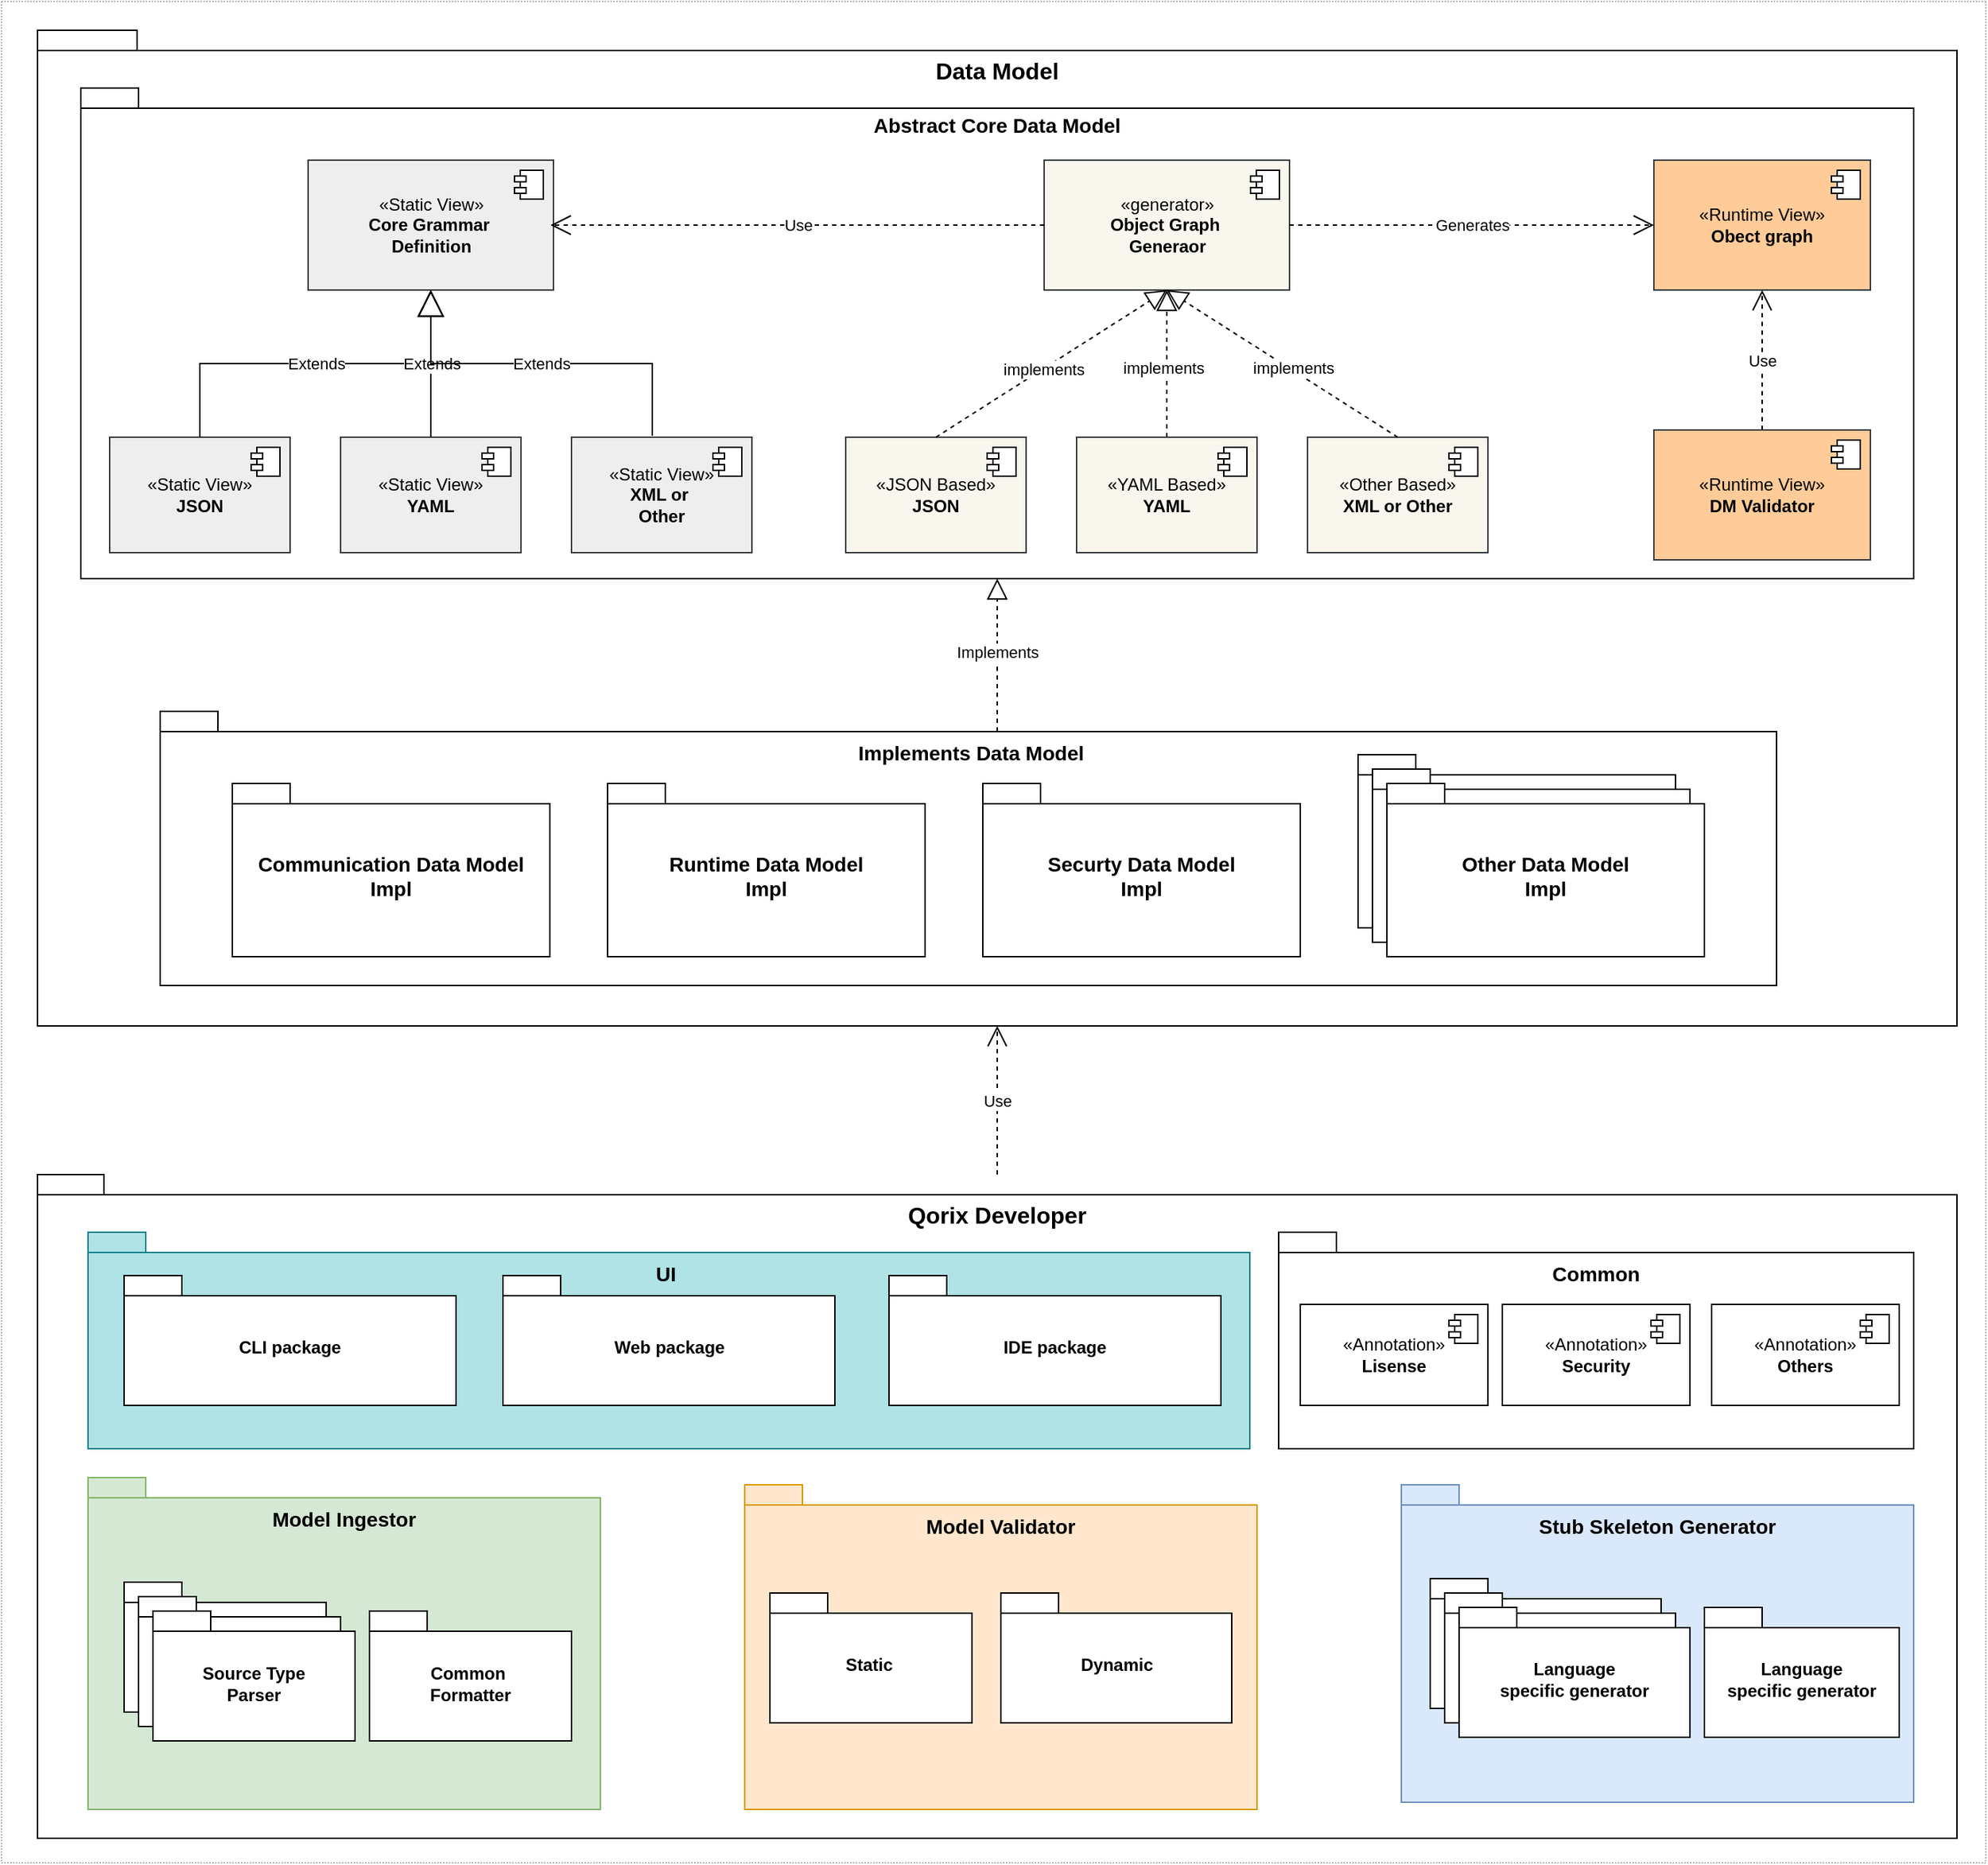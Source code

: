 <mxfile version="26.0.4" pages="3">
  <diagram id="DoH4_i3A4CgXqAQRx-tc" name="HL-Package">
    <mxGraphModel dx="2284" dy="1936" grid="1" gridSize="10" guides="1" tooltips="1" connect="1" arrows="1" fold="1" page="1" pageScale="1" pageWidth="850" pageHeight="1100" background="#ffffff" math="0" shadow="0">
      <root>
        <mxCell id="0" />
        <mxCell id="1" parent="0" />
        <mxCell id="ZowRPLpmnypHXlRYbh7q-59" value="Data Model" style="shape=folder;fontStyle=1;spacingTop=10;tabWidth=40;tabHeight=14;tabPosition=left;html=1;whiteSpace=wrap;labelPosition=center;verticalLabelPosition=top;align=center;verticalAlign=bottom;fontSize=16;spacing=-38;" parent="1" vertex="1">
          <mxGeometry x="-760" y="-1040" width="1330" height="690" as="geometry" />
        </mxCell>
        <mxCell id="ZowRPLpmnypHXlRYbh7q-60" value="&amp;nbsp;Implements Data Model" style="shape=folder;fontStyle=1;spacingTop=10;tabWidth=40;tabHeight=14;tabPosition=left;html=1;whiteSpace=wrap;labelPosition=center;verticalLabelPosition=top;align=center;verticalAlign=bottom;spacingBottom=2;spacing=-40;fontSize=14;" parent="1" vertex="1">
          <mxGeometry x="-675" y="-568" width="1120" height="190" as="geometry" />
        </mxCell>
        <mxCell id="ZowRPLpmnypHXlRYbh7q-2" value="Abstract Core Data Model" style="shape=folder;fontStyle=1;spacingTop=10;tabWidth=40;tabHeight=14;tabPosition=left;html=1;whiteSpace=wrap;labelPosition=center;verticalLabelPosition=top;align=center;verticalAlign=bottom;spacingBottom=2;spacing=-37;fontSize=14;" parent="1" vertex="1">
          <mxGeometry x="-730" y="-1000" width="1270" height="340" as="geometry" />
        </mxCell>
        <mxCell id="ZowRPLpmnypHXlRYbh7q-5" value="«Static View»&lt;br&gt;&lt;b&gt;Core Grammar&amp;nbsp;&lt;/b&gt;&lt;div&gt;&lt;b&gt;Definition&lt;/b&gt;&lt;/div&gt;" style="html=1;dropTarget=0;whiteSpace=wrap;fillColor=#eeeeee;strokeColor=#36393d;" parent="1" vertex="1">
          <mxGeometry x="-572.5" y="-950" width="170" height="90" as="geometry" />
        </mxCell>
        <mxCell id="ZowRPLpmnypHXlRYbh7q-6" value="" style="shape=module;jettyWidth=8;jettyHeight=4;" parent="ZowRPLpmnypHXlRYbh7q-5" vertex="1">
          <mxGeometry x="1" width="20" height="20" relative="1" as="geometry">
            <mxPoint x="-27" y="7" as="offset" />
          </mxGeometry>
        </mxCell>
        <mxCell id="ZowRPLpmnypHXlRYbh7q-7" value="«Runtime View»&lt;br&gt;&lt;b&gt;Obect graph&lt;/b&gt;" style="html=1;dropTarget=0;whiteSpace=wrap;fillColor=#ffcc99;strokeColor=#36393d;" parent="1" vertex="1">
          <mxGeometry x="360" y="-950" width="150" height="90" as="geometry" />
        </mxCell>
        <mxCell id="ZowRPLpmnypHXlRYbh7q-8" value="" style="shape=module;jettyWidth=8;jettyHeight=4;" parent="ZowRPLpmnypHXlRYbh7q-7" vertex="1">
          <mxGeometry x="1" width="20" height="20" relative="1" as="geometry">
            <mxPoint x="-27" y="7" as="offset" />
          </mxGeometry>
        </mxCell>
        <mxCell id="ZowRPLpmnypHXlRYbh7q-9" value="Communication Data Model&lt;div&gt;Impl&lt;/div&gt;" style="shape=folder;fontStyle=1;spacingTop=10;tabWidth=40;tabHeight=14;tabPosition=left;html=1;whiteSpace=wrap;labelPosition=center;verticalLabelPosition=middle;align=center;verticalAlign=middle;spacingBottom=2;spacing=-35;fontSize=14;" parent="1" vertex="1">
          <mxGeometry x="-625" y="-518" width="220" height="120" as="geometry" />
        </mxCell>
        <mxCell id="ZowRPLpmnypHXlRYbh7q-10" value="Runtime Data Model&lt;div&gt;Impl&lt;/div&gt;" style="shape=folder;fontStyle=1;spacingTop=10;tabWidth=40;tabHeight=14;tabPosition=left;html=1;whiteSpace=wrap;labelPosition=center;verticalLabelPosition=middle;align=center;verticalAlign=middle;spacingBottom=2;spacing=-35;fontSize=14;" parent="1" vertex="1">
          <mxGeometry x="-365" y="-518" width="220" height="120" as="geometry" />
        </mxCell>
        <mxCell id="ZowRPLpmnypHXlRYbh7q-11" value="Securty Data Model&lt;div&gt;Impl&lt;/div&gt;" style="shape=folder;fontStyle=1;spacingTop=10;tabWidth=40;tabHeight=14;tabPosition=left;html=1;whiteSpace=wrap;labelPosition=center;verticalLabelPosition=middle;align=center;verticalAlign=middle;spacingBottom=2;spacing=-35;fontSize=14;" parent="1" vertex="1">
          <mxGeometry x="-105" y="-518" width="220" height="120" as="geometry" />
        </mxCell>
        <mxCell id="ZowRPLpmnypHXlRYbh7q-12" value="Other Data Model&lt;div&gt;Impl&lt;/div&gt;" style="shape=folder;fontStyle=1;spacingTop=10;tabWidth=40;tabHeight=14;tabPosition=left;html=1;whiteSpace=wrap;labelPosition=center;verticalLabelPosition=middle;align=center;verticalAlign=middle;spacingBottom=2;spacing=0;fontSize=14;" parent="1" vertex="1">
          <mxGeometry x="155" y="-538" width="220" height="120" as="geometry" />
        </mxCell>
        <mxCell id="ZowRPLpmnypHXlRYbh7q-24" value="Other Data Model&lt;div&gt;Impl&lt;/div&gt;" style="shape=folder;fontStyle=1;spacingTop=10;tabWidth=40;tabHeight=14;tabPosition=left;html=1;whiteSpace=wrap;labelPosition=center;verticalLabelPosition=middle;align=center;verticalAlign=middle;spacingBottom=2;spacing=0;fontSize=14;" parent="1" vertex="1">
          <mxGeometry x="165" y="-528" width="220" height="120" as="geometry" />
        </mxCell>
        <mxCell id="ZowRPLpmnypHXlRYbh7q-25" value="Other Data Model&lt;div&gt;Impl&lt;/div&gt;" style="shape=folder;fontStyle=1;spacingTop=10;tabWidth=40;tabHeight=14;tabPosition=left;html=1;whiteSpace=wrap;labelPosition=center;verticalLabelPosition=middle;align=center;verticalAlign=middle;spacingBottom=2;spacing=0;fontSize=14;" parent="1" vertex="1">
          <mxGeometry x="175" y="-518" width="220" height="120" as="geometry" />
        </mxCell>
        <mxCell id="ZowRPLpmnypHXlRYbh7q-26" value="«generator»&lt;br&gt;&lt;b&gt;Object Graph&amp;nbsp;&lt;/b&gt;&lt;div&gt;&lt;b&gt;Generaor&lt;/b&gt;&lt;/div&gt;" style="html=1;dropTarget=0;whiteSpace=wrap;fillColor=#f9f7ed;strokeColor=#36393d;" parent="1" vertex="1">
          <mxGeometry x="-62.5" y="-950" width="170" height="90" as="geometry" />
        </mxCell>
        <mxCell id="ZowRPLpmnypHXlRYbh7q-27" value="" style="shape=module;jettyWidth=8;jettyHeight=4;" parent="ZowRPLpmnypHXlRYbh7q-26" vertex="1">
          <mxGeometry x="1" width="20" height="20" relative="1" as="geometry">
            <mxPoint x="-27" y="7" as="offset" />
          </mxGeometry>
        </mxCell>
        <mxCell id="ZowRPLpmnypHXlRYbh7q-29" value="Generates" style="endArrow=open;endSize=12;dashed=1;html=1;rounded=0;exitX=1;exitY=0.5;exitDx=0;exitDy=0;entryX=0;entryY=0.5;entryDx=0;entryDy=0;" parent="1" source="ZowRPLpmnypHXlRYbh7q-26" target="ZowRPLpmnypHXlRYbh7q-7" edge="1">
          <mxGeometry width="160" relative="1" as="geometry">
            <mxPoint x="220" y="-740" as="sourcePoint" />
            <mxPoint x="380" y="-740" as="targetPoint" />
          </mxGeometry>
        </mxCell>
        <mxCell id="ZowRPLpmnypHXlRYbh7q-30" value="Use" style="endArrow=open;endSize=12;dashed=1;html=1;rounded=0;entryX=0.988;entryY=0.5;entryDx=0;entryDy=0;entryPerimeter=0;exitX=0;exitY=0.5;exitDx=0;exitDy=0;" parent="1" source="ZowRPLpmnypHXlRYbh7q-26" target="ZowRPLpmnypHXlRYbh7q-5" edge="1">
          <mxGeometry width="160" relative="1" as="geometry">
            <mxPoint x="110" y="-580" as="sourcePoint" />
            <mxPoint x="270" y="-580" as="targetPoint" />
          </mxGeometry>
        </mxCell>
        <mxCell id="ZowRPLpmnypHXlRYbh7q-32" value="«Static View»&lt;br&gt;&lt;b&gt;JSON&lt;/b&gt;" style="html=1;dropTarget=0;whiteSpace=wrap;fillColor=#eeeeee;strokeColor=#36393d;" parent="1" vertex="1">
          <mxGeometry x="-710" y="-758" width="125" height="80" as="geometry" />
        </mxCell>
        <mxCell id="ZowRPLpmnypHXlRYbh7q-33" value="" style="shape=module;jettyWidth=8;jettyHeight=4;" parent="ZowRPLpmnypHXlRYbh7q-32" vertex="1">
          <mxGeometry x="1" width="20" height="20" relative="1" as="geometry">
            <mxPoint x="-27" y="7" as="offset" />
          </mxGeometry>
        </mxCell>
        <mxCell id="ZowRPLpmnypHXlRYbh7q-34" value="«Static View»&lt;br&gt;&lt;b&gt;YAML&lt;/b&gt;" style="html=1;dropTarget=0;whiteSpace=wrap;fillColor=#eeeeee;strokeColor=#36393d;" parent="1" vertex="1">
          <mxGeometry x="-550" y="-758" width="125" height="80" as="geometry" />
        </mxCell>
        <mxCell id="ZowRPLpmnypHXlRYbh7q-35" value="" style="shape=module;jettyWidth=8;jettyHeight=4;" parent="ZowRPLpmnypHXlRYbh7q-34" vertex="1">
          <mxGeometry x="1" width="20" height="20" relative="1" as="geometry">
            <mxPoint x="-27" y="7" as="offset" />
          </mxGeometry>
        </mxCell>
        <mxCell id="ZowRPLpmnypHXlRYbh7q-36" value="«Static View»&lt;br&gt;&lt;b&gt;XML or&amp;nbsp;&lt;/b&gt;&lt;div&gt;&lt;b&gt;Other&lt;/b&gt;&lt;/div&gt;" style="html=1;dropTarget=0;whiteSpace=wrap;fillColor=#eeeeee;strokeColor=#36393d;" parent="1" vertex="1">
          <mxGeometry x="-390" y="-758" width="125" height="80" as="geometry" />
        </mxCell>
        <mxCell id="ZowRPLpmnypHXlRYbh7q-37" value="" style="shape=module;jettyWidth=8;jettyHeight=4;" parent="ZowRPLpmnypHXlRYbh7q-36" vertex="1">
          <mxGeometry x="1" width="20" height="20" relative="1" as="geometry">
            <mxPoint x="-27" y="7" as="offset" />
          </mxGeometry>
        </mxCell>
        <mxCell id="ZowRPLpmnypHXlRYbh7q-38" value="Extends" style="endArrow=block;endSize=16;endFill=0;html=1;rounded=0;entryX=0.5;entryY=1;entryDx=0;entryDy=0;exitX=0.5;exitY=0;exitDx=0;exitDy=0;edgeStyle=orthogonalEdgeStyle;" parent="1" source="ZowRPLpmnypHXlRYbh7q-32" target="ZowRPLpmnypHXlRYbh7q-5" edge="1">
          <mxGeometry width="160" relative="1" as="geometry">
            <mxPoint x="-730" y="-400" as="sourcePoint" />
            <mxPoint x="-570" y="-400" as="targetPoint" />
          </mxGeometry>
        </mxCell>
        <mxCell id="ZowRPLpmnypHXlRYbh7q-39" value="Extends" style="endArrow=block;endSize=16;endFill=0;html=1;rounded=0;edgeStyle=orthogonalEdgeStyle;" parent="1" source="ZowRPLpmnypHXlRYbh7q-34" target="ZowRPLpmnypHXlRYbh7q-5" edge="1">
          <mxGeometry width="160" relative="1" as="geometry">
            <mxPoint x="-637" y="-760" as="sourcePoint" />
            <mxPoint x="-520" y="-860" as="targetPoint" />
          </mxGeometry>
        </mxCell>
        <mxCell id="ZowRPLpmnypHXlRYbh7q-40" value="Extends" style="endArrow=block;endSize=16;endFill=0;html=1;rounded=0;edgeStyle=orthogonalEdgeStyle;exitX=0.448;exitY=-0.012;exitDx=0;exitDy=0;exitPerimeter=0;entryX=0.5;entryY=1;entryDx=0;entryDy=0;" parent="1" source="ZowRPLpmnypHXlRYbh7q-36" target="ZowRPLpmnypHXlRYbh7q-5" edge="1">
          <mxGeometry width="160" relative="1" as="geometry">
            <mxPoint x="-477" y="-760" as="sourcePoint" />
            <mxPoint x="-525" y="-850" as="targetPoint" />
          </mxGeometry>
        </mxCell>
        <mxCell id="ZowRPLpmnypHXlRYbh7q-41" value="«JSON Based»&lt;br&gt;&lt;b&gt;JSON&lt;/b&gt;" style="html=1;dropTarget=0;whiteSpace=wrap;fillColor=#f9f7ed;strokeColor=#36393d;" parent="1" vertex="1">
          <mxGeometry x="-200" y="-758" width="125" height="80" as="geometry" />
        </mxCell>
        <mxCell id="ZowRPLpmnypHXlRYbh7q-42" value="" style="shape=module;jettyWidth=8;jettyHeight=4;" parent="ZowRPLpmnypHXlRYbh7q-41" vertex="1">
          <mxGeometry x="1" width="20" height="20" relative="1" as="geometry">
            <mxPoint x="-27" y="7" as="offset" />
          </mxGeometry>
        </mxCell>
        <mxCell id="ZowRPLpmnypHXlRYbh7q-43" value="«YAML Based»&lt;br&gt;&lt;b&gt;YAML&lt;/b&gt;" style="html=1;dropTarget=0;whiteSpace=wrap;fillColor=#f9f7ed;strokeColor=#36393d;" parent="1" vertex="1">
          <mxGeometry x="-40" y="-758" width="125" height="80" as="geometry" />
        </mxCell>
        <mxCell id="ZowRPLpmnypHXlRYbh7q-44" value="" style="shape=module;jettyWidth=8;jettyHeight=4;" parent="ZowRPLpmnypHXlRYbh7q-43" vertex="1">
          <mxGeometry x="1" width="20" height="20" relative="1" as="geometry">
            <mxPoint x="-27" y="7" as="offset" />
          </mxGeometry>
        </mxCell>
        <mxCell id="ZowRPLpmnypHXlRYbh7q-45" value="«Other Based»&lt;br&gt;&lt;b&gt;XML or&amp;nbsp;&lt;/b&gt;&lt;b style=&quot;background-color: transparent; color: light-dark(rgb(0, 0, 0), rgb(255, 255, 255));&quot;&gt;Other&lt;/b&gt;" style="html=1;dropTarget=0;whiteSpace=wrap;fillColor=#f9f7ed;strokeColor=#36393d;" parent="1" vertex="1">
          <mxGeometry x="120" y="-758" width="125" height="80" as="geometry" />
        </mxCell>
        <mxCell id="ZowRPLpmnypHXlRYbh7q-46" value="" style="shape=module;jettyWidth=8;jettyHeight=4;" parent="ZowRPLpmnypHXlRYbh7q-45" vertex="1">
          <mxGeometry x="1" width="20" height="20" relative="1" as="geometry">
            <mxPoint x="-27" y="7" as="offset" />
          </mxGeometry>
        </mxCell>
        <mxCell id="ZowRPLpmnypHXlRYbh7q-47" value="" style="endArrow=block;dashed=1;endFill=0;endSize=12;html=1;rounded=0;entryX=0.5;entryY=1;entryDx=0;entryDy=0;exitX=0.5;exitY=0;exitDx=0;exitDy=0;" parent="1" source="ZowRPLpmnypHXlRYbh7q-41" target="ZowRPLpmnypHXlRYbh7q-26" edge="1">
          <mxGeometry width="160" relative="1" as="geometry">
            <mxPoint x="-172.5" y="-580" as="sourcePoint" />
            <mxPoint x="-12.5" y="-580" as="targetPoint" />
          </mxGeometry>
        </mxCell>
        <mxCell id="ZowRPLpmnypHXlRYbh7q-50" value="implements" style="edgeLabel;html=1;align=center;verticalAlign=middle;resizable=0;points=[];" parent="ZowRPLpmnypHXlRYbh7q-47" vertex="1" connectable="0">
          <mxGeometry x="-0.075" relative="1" as="geometry">
            <mxPoint as="offset" />
          </mxGeometry>
        </mxCell>
        <mxCell id="ZowRPLpmnypHXlRYbh7q-48" value="" style="endArrow=block;dashed=1;endFill=0;endSize=12;html=1;rounded=0;entryX=0.5;entryY=1;entryDx=0;entryDy=0;exitX=0.5;exitY=0;exitDx=0;exitDy=0;" parent="1" source="ZowRPLpmnypHXlRYbh7q-43" target="ZowRPLpmnypHXlRYbh7q-26" edge="1">
          <mxGeometry width="160" relative="1" as="geometry">
            <mxPoint x="-127.5" y="-690" as="sourcePoint" />
            <mxPoint x="32.5" y="-850" as="targetPoint" />
          </mxGeometry>
        </mxCell>
        <mxCell id="ZowRPLpmnypHXlRYbh7q-51" value="implements" style="edgeLabel;html=1;align=center;verticalAlign=middle;resizable=0;points=[];" parent="ZowRPLpmnypHXlRYbh7q-48" vertex="1" connectable="0">
          <mxGeometry x="-0.062" y="3" relative="1" as="geometry">
            <mxPoint as="offset" />
          </mxGeometry>
        </mxCell>
        <mxCell id="ZowRPLpmnypHXlRYbh7q-49" value="" style="endArrow=block;dashed=1;endFill=0;endSize=12;html=1;rounded=0;entryX=0.5;entryY=1;entryDx=0;entryDy=0;exitX=0.5;exitY=0;exitDx=0;exitDy=0;" parent="1" source="ZowRPLpmnypHXlRYbh7q-45" target="ZowRPLpmnypHXlRYbh7q-26" edge="1">
          <mxGeometry width="160" relative="1" as="geometry">
            <mxPoint x="32.5" y="-690" as="sourcePoint" />
            <mxPoint x="32.5" y="-850" as="targetPoint" />
          </mxGeometry>
        </mxCell>
        <mxCell id="ZowRPLpmnypHXlRYbh7q-52" value="implements" style="edgeLabel;html=1;align=center;verticalAlign=middle;resizable=0;points=[];" parent="ZowRPLpmnypHXlRYbh7q-49" vertex="1" connectable="0">
          <mxGeometry x="-0.081" y="-2" relative="1" as="geometry">
            <mxPoint as="offset" />
          </mxGeometry>
        </mxCell>
        <mxCell id="ZowRPLpmnypHXlRYbh7q-55" value="«Runtime View»&lt;br&gt;&lt;b&gt;DM Validator&lt;/b&gt;" style="html=1;dropTarget=0;whiteSpace=wrap;fillColor=#ffcc99;strokeColor=#36393d;" parent="1" vertex="1">
          <mxGeometry x="360" y="-763" width="150" height="90" as="geometry" />
        </mxCell>
        <mxCell id="ZowRPLpmnypHXlRYbh7q-56" value="" style="shape=module;jettyWidth=8;jettyHeight=4;" parent="ZowRPLpmnypHXlRYbh7q-55" vertex="1">
          <mxGeometry x="1" width="20" height="20" relative="1" as="geometry">
            <mxPoint x="-27" y="7" as="offset" />
          </mxGeometry>
        </mxCell>
        <mxCell id="ZowRPLpmnypHXlRYbh7q-58" value="Use" style="endArrow=open;endSize=12;dashed=1;html=1;rounded=0;entryX=0.5;entryY=1;entryDx=0;entryDy=0;exitX=0.5;exitY=0;exitDx=0;exitDy=0;" parent="1" source="ZowRPLpmnypHXlRYbh7q-55" target="ZowRPLpmnypHXlRYbh7q-7" edge="1">
          <mxGeometry width="160" relative="1" as="geometry">
            <mxPoint x="437.5" y="-590" as="sourcePoint" />
            <mxPoint x="597.5" y="-590" as="targetPoint" />
          </mxGeometry>
        </mxCell>
        <mxCell id="ZowRPLpmnypHXlRYbh7q-62" value="" style="endArrow=block;dashed=1;endFill=0;endSize=12;html=1;rounded=0;entryX=0.5;entryY=1;entryDx=0;entryDy=0;entryPerimeter=0;exitX=0;exitY=0;exitDx=580;exitDy=14;exitPerimeter=0;" parent="1" source="ZowRPLpmnypHXlRYbh7q-60" target="ZowRPLpmnypHXlRYbh7q-2" edge="1">
          <mxGeometry width="160" relative="1" as="geometry">
            <mxPoint x="-160" y="-610" as="sourcePoint" />
            <mxPoint y="-610" as="targetPoint" />
          </mxGeometry>
        </mxCell>
        <mxCell id="ZowRPLpmnypHXlRYbh7q-63" value="Implements" style="edgeLabel;html=1;align=center;verticalAlign=middle;resizable=0;points=[];" parent="ZowRPLpmnypHXlRYbh7q-62" vertex="1" connectable="0">
          <mxGeometry x="0.042" relative="1" as="geometry">
            <mxPoint as="offset" />
          </mxGeometry>
        </mxCell>
        <mxCell id="ZowRPLpmnypHXlRYbh7q-64" value="Qorix Developer" style="shape=folder;fontStyle=1;spacingTop=10;tabWidth=40;tabHeight=14;tabPosition=left;html=1;whiteSpace=wrap;labelPosition=center;verticalLabelPosition=top;align=center;verticalAlign=bottom;fontSize=16;spacing=-38;" parent="1" vertex="1">
          <mxGeometry x="-760" y="-247" width="1330" height="460" as="geometry" />
        </mxCell>
        <mxCell id="UomQeJ0o8YzmtJ7cRWKm-3" value="Model Ingestor" style="shape=folder;fontStyle=1;spacingTop=10;tabWidth=40;tabHeight=14;tabPosition=left;html=1;whiteSpace=wrap;labelPosition=center;verticalLabelPosition=top;align=center;verticalAlign=bottom;spacingBottom=2;spacing=-40;fontSize=14;fillColor=#d5e8d4;strokeColor=#82b366;" parent="1" vertex="1">
          <mxGeometry x="-725" y="-37" width="355" height="230" as="geometry" />
        </mxCell>
        <mxCell id="NwIUY9ID6Ud4n6QKfMI6-1" value="Stub Skeleton Generator" style="shape=folder;fontStyle=1;spacingTop=10;tabWidth=40;tabHeight=14;tabPosition=left;html=1;whiteSpace=wrap;labelPosition=center;verticalLabelPosition=top;align=center;verticalAlign=bottom;spacingBottom=2;spacing=-40;fontSize=14;fillColor=#dae8fc;strokeColor=#6c8ebf;" parent="1" vertex="1">
          <mxGeometry x="185" y="-32" width="355" height="220" as="geometry" />
        </mxCell>
        <mxCell id="krgo1AqYaGiO_AA2EiUg-1" value="UI&amp;nbsp;" style="shape=folder;fontStyle=1;spacingTop=10;tabWidth=40;tabHeight=14;tabPosition=left;html=1;whiteSpace=wrap;labelPosition=center;verticalLabelPosition=top;align=center;verticalAlign=bottom;spacingBottom=2;spacing=-40;fontSize=14;fillColor=#b0e3e6;strokeColor=#0e8088;" parent="1" vertex="1">
          <mxGeometry x="-725" y="-207" width="805" height="150" as="geometry" />
        </mxCell>
        <mxCell id="krgo1AqYaGiO_AA2EiUg-2" value="Model Validator" style="shape=folder;fontStyle=1;spacingTop=10;tabWidth=40;tabHeight=14;tabPosition=left;html=1;whiteSpace=wrap;labelPosition=center;verticalLabelPosition=top;align=center;verticalAlign=bottom;spacingBottom=2;spacing=-40;fontSize=14;fillColor=#ffe6cc;strokeColor=#d79b00;" parent="1" vertex="1">
          <mxGeometry x="-270" y="-32" width="355" height="225" as="geometry" />
        </mxCell>
        <mxCell id="krgo1AqYaGiO_AA2EiUg-3" value="CLI package" style="shape=folder;fontStyle=1;spacingTop=10;tabWidth=40;tabHeight=14;tabPosition=left;html=1;whiteSpace=wrap;" parent="1" vertex="1">
          <mxGeometry x="-700" y="-177" width="230" height="90" as="geometry" />
        </mxCell>
        <mxCell id="krgo1AqYaGiO_AA2EiUg-4" value="Web package" style="shape=folder;fontStyle=1;spacingTop=10;tabWidth=40;tabHeight=14;tabPosition=left;html=1;whiteSpace=wrap;" parent="1" vertex="1">
          <mxGeometry x="-437.5" y="-177" width="230" height="90" as="geometry" />
        </mxCell>
        <mxCell id="krgo1AqYaGiO_AA2EiUg-5" value="IDE package" style="shape=folder;fontStyle=1;spacingTop=10;tabWidth=40;tabHeight=14;tabPosition=left;html=1;whiteSpace=wrap;" parent="1" vertex="1">
          <mxGeometry x="-170" y="-177" width="230" height="90" as="geometry" />
        </mxCell>
        <mxCell id="u34n0GoPrqfrXNU6sy1c-1" value="Common" style="shape=folder;fontStyle=1;spacingTop=10;tabWidth=40;tabHeight=14;tabPosition=left;html=1;whiteSpace=wrap;labelPosition=center;verticalLabelPosition=top;align=center;verticalAlign=bottom;spacingBottom=2;spacing=-40;fontSize=14;" parent="1" vertex="1">
          <mxGeometry x="100" y="-207" width="440" height="150" as="geometry" />
        </mxCell>
        <mxCell id="u34n0GoPrqfrXNU6sy1c-2" value="Parser" style="shape=folder;fontStyle=1;spacingTop=10;tabWidth=40;tabHeight=14;tabPosition=left;html=1;whiteSpace=wrap;" parent="1" vertex="1">
          <mxGeometry x="-700" y="35.5" width="140" height="90" as="geometry" />
        </mxCell>
        <mxCell id="u34n0GoPrqfrXNU6sy1c-3" value="Static&amp;nbsp;" style="shape=folder;fontStyle=1;spacingTop=10;tabWidth=40;tabHeight=14;tabPosition=left;html=1;whiteSpace=wrap;" parent="1" vertex="1">
          <mxGeometry x="-252.5" y="43" width="140" height="90" as="geometry" />
        </mxCell>
        <mxCell id="u34n0GoPrqfrXNU6sy1c-4" value="Dynamic" style="shape=folder;fontStyle=1;spacingTop=10;tabWidth=40;tabHeight=14;tabPosition=left;html=1;whiteSpace=wrap;" parent="1" vertex="1">
          <mxGeometry x="-92.5" y="43" width="160" height="90" as="geometry" />
        </mxCell>
        <mxCell id="u34n0GoPrqfrXNU6sy1c-5" value="Language&lt;div&gt;specific generator&lt;/div&gt;" style="shape=folder;fontStyle=1;spacingTop=10;tabWidth=40;tabHeight=14;tabPosition=left;html=1;whiteSpace=wrap;" parent="1" vertex="1">
          <mxGeometry x="205" y="33" width="160" height="90" as="geometry" />
        </mxCell>
        <mxCell id="u34n0GoPrqfrXNU6sy1c-6" value="Language&lt;div&gt;specific generator&lt;/div&gt;" style="shape=folder;fontStyle=1;spacingTop=10;tabWidth=40;tabHeight=14;tabPosition=left;html=1;whiteSpace=wrap;" parent="1" vertex="1">
          <mxGeometry x="215" y="43" width="160" height="90" as="geometry" />
        </mxCell>
        <mxCell id="u34n0GoPrqfrXNU6sy1c-7" value="Language&lt;div&gt;specific generator&lt;/div&gt;" style="shape=folder;fontStyle=1;spacingTop=10;tabWidth=40;tabHeight=14;tabPosition=left;html=1;whiteSpace=wrap;" parent="1" vertex="1">
          <mxGeometry x="225" y="53" width="160" height="90" as="geometry" />
        </mxCell>
        <mxCell id="u34n0GoPrqfrXNU6sy1c-8" value="Parser" style="shape=folder;fontStyle=1;spacingTop=10;tabWidth=40;tabHeight=14;tabPosition=left;html=1;whiteSpace=wrap;" parent="1" vertex="1">
          <mxGeometry x="-690" y="45.5" width="140" height="90" as="geometry" />
        </mxCell>
        <mxCell id="u34n0GoPrqfrXNU6sy1c-9" value="&lt;div&gt;Source Type&lt;/div&gt;Parser" style="shape=folder;fontStyle=1;spacingTop=10;tabWidth=40;tabHeight=14;tabPosition=left;html=1;whiteSpace=wrap;" parent="1" vertex="1">
          <mxGeometry x="-680" y="55.5" width="140" height="90" as="geometry" />
        </mxCell>
        <mxCell id="u34n0GoPrqfrXNU6sy1c-10" value="Common&amp;nbsp;&lt;div&gt;&lt;/div&gt;&lt;div&gt;Formatter&lt;/div&gt;" style="shape=folder;fontStyle=1;spacingTop=10;tabWidth=40;tabHeight=14;tabPosition=left;html=1;whiteSpace=wrap;" parent="1" vertex="1">
          <mxGeometry x="-530" y="55.5" width="140" height="90" as="geometry" />
        </mxCell>
        <mxCell id="u34n0GoPrqfrXNU6sy1c-11" value="Language&lt;div&gt;specific generator&lt;/div&gt;" style="shape=folder;fontStyle=1;spacingTop=10;tabWidth=40;tabHeight=14;tabPosition=left;html=1;whiteSpace=wrap;" parent="1" vertex="1">
          <mxGeometry x="395" y="53" width="135" height="90" as="geometry" />
        </mxCell>
        <mxCell id="u34n0GoPrqfrXNU6sy1c-12" value="«Annotation»&lt;br&gt;&lt;b&gt;Lisense&lt;/b&gt;" style="html=1;dropTarget=0;whiteSpace=wrap;" parent="1" vertex="1">
          <mxGeometry x="115" y="-157" width="130" height="70" as="geometry" />
        </mxCell>
        <mxCell id="u34n0GoPrqfrXNU6sy1c-13" value="" style="shape=module;jettyWidth=8;jettyHeight=4;" parent="u34n0GoPrqfrXNU6sy1c-12" vertex="1">
          <mxGeometry x="1" width="20" height="20" relative="1" as="geometry">
            <mxPoint x="-27" y="7" as="offset" />
          </mxGeometry>
        </mxCell>
        <mxCell id="u34n0GoPrqfrXNU6sy1c-14" value="«Annotation»&lt;br&gt;&lt;b&gt;Security&lt;/b&gt;" style="html=1;dropTarget=0;whiteSpace=wrap;" parent="1" vertex="1">
          <mxGeometry x="255" y="-157" width="130" height="70" as="geometry" />
        </mxCell>
        <mxCell id="u34n0GoPrqfrXNU6sy1c-15" value="" style="shape=module;jettyWidth=8;jettyHeight=4;" parent="u34n0GoPrqfrXNU6sy1c-14" vertex="1">
          <mxGeometry x="1" width="20" height="20" relative="1" as="geometry">
            <mxPoint x="-27" y="7" as="offset" />
          </mxGeometry>
        </mxCell>
        <mxCell id="u34n0GoPrqfrXNU6sy1c-16" value="«Annotation»&lt;br&gt;&lt;b&gt;Others&lt;/b&gt;" style="html=1;dropTarget=0;whiteSpace=wrap;" parent="1" vertex="1">
          <mxGeometry x="400" y="-157" width="130" height="70" as="geometry" />
        </mxCell>
        <mxCell id="u34n0GoPrqfrXNU6sy1c-17" value="" style="shape=module;jettyWidth=8;jettyHeight=4;" parent="u34n0GoPrqfrXNU6sy1c-16" vertex="1">
          <mxGeometry x="1" width="20" height="20" relative="1" as="geometry">
            <mxPoint x="-27" y="7" as="offset" />
          </mxGeometry>
        </mxCell>
        <mxCell id="1Kk72WTe51jq-Swo6tKZ-2" value="Use" style="endArrow=open;endSize=12;dashed=1;html=1;rounded=0;entryX=0.5;entryY=1;entryDx=0;entryDy=0;entryPerimeter=0;" parent="1" source="ZowRPLpmnypHXlRYbh7q-64" target="ZowRPLpmnypHXlRYbh7q-59" edge="1">
          <mxGeometry width="160" relative="1" as="geometry">
            <mxPoint x="-360" y="-290" as="sourcePoint" />
            <mxPoint x="-200" y="-290" as="targetPoint" />
          </mxGeometry>
        </mxCell>
        <mxCell id="1Kk72WTe51jq-Swo6tKZ-3" value="" style="swimlane;startSize=0;strokeWidth=1;dashed=1;dashPattern=1 1;strokeColor=#B3B3B3;" parent="1" vertex="1">
          <mxGeometry x="-785" y="-1060" width="1375" height="1290" as="geometry" />
        </mxCell>
      </root>
    </mxGraphModel>
  </diagram>
  <diagram id="2auXg8TYf9WxZ9tHwjAE" name="DM-Elements">
    <mxGraphModel dx="2284" dy="836" grid="1" gridSize="10" guides="1" tooltips="1" connect="1" arrows="1" fold="1" page="1" pageScale="1" pageWidth="850" pageHeight="1100" math="0" shadow="0">
      <root>
        <mxCell id="0" />
        <mxCell id="1" parent="0" />
        <mxCell id="XTN8OOwQqlZ3QqEK8Zqv-23" value="Component" style="rounded=1;whiteSpace=wrap;html=1;arcSize=7;labelPosition=center;verticalLabelPosition=top;align=center;verticalAlign=bottom;spacingBottom=-20;" parent="1" vertex="1">
          <mxGeometry x="-127.5" y="425" width="277.5" height="147.5" as="geometry" />
        </mxCell>
        <mxCell id="XTN8OOwQqlZ3QqEK8Zqv-24" value="Entity" style="rounded=1;whiteSpace=wrap;html=1;spacingBottom=-20;labelPosition=center;verticalLabelPosition=top;align=center;verticalAlign=bottom;" parent="1" vertex="1">
          <mxGeometry x="-760" y="80" width="310" height="162.5" as="geometry" />
        </mxCell>
        <mxCell id="XTN8OOwQqlZ3QqEK8Zqv-25" value="Behavior" style="rounded=1;whiteSpace=wrap;html=1;spacingBottom=-20;labelPosition=center;verticalLabelPosition=top;align=center;verticalAlign=bottom;" parent="1" vertex="1">
          <mxGeometry x="-127.5" y="262.5" width="277.5" height="140" as="geometry" />
        </mxCell>
        <mxCell id="XTN8OOwQqlZ3QqEK8Zqv-26" value="Deployment" style="rounded=1;whiteSpace=wrap;html=1;spacingBottom=-20;labelPosition=center;verticalLabelPosition=top;align=center;verticalAlign=bottom;" parent="1" vertex="1">
          <mxGeometry x="-760" y="422.5" width="310" height="150" as="geometry" />
        </mxCell>
        <mxCell id="XTN8OOwQqlZ3QqEK8Zqv-27" value="Relation" style="rounded=1;whiteSpace=wrap;html=1;spacingBottom=-20;labelPosition=center;verticalLabelPosition=top;align=center;verticalAlign=bottom;" parent="1" vertex="1">
          <mxGeometry x="-430" y="262.5" width="280" height="140" as="geometry" />
        </mxCell>
        <mxCell id="XTN8OOwQqlZ3QqEK8Zqv-28" value="Contraints" style="rounded=1;whiteSpace=wrap;html=1;spacingBottom=-20;labelPosition=center;verticalLabelPosition=top;align=center;verticalAlign=bottom;" parent="1" vertex="1">
          <mxGeometry x="-760" y="262.5" width="310" height="140" as="geometry" />
        </mxCell>
        <mxCell id="XTN8OOwQqlZ3QqEK8Zqv-29" value="Interface" style="rounded=1;whiteSpace=wrap;html=1;spacingBottom=-20;labelPosition=center;verticalLabelPosition=top;align=center;verticalAlign=bottom;" parent="1" vertex="1">
          <mxGeometry x="-127.5" y="80" width="277.5" height="162.5" as="geometry" />
        </mxCell>
        <mxCell id="XTN8OOwQqlZ3QqEK8Zqv-30" value="Attributes {1:n}" style="whiteSpace=wrap;html=1;" parent="1" vertex="1">
          <mxGeometry x="-730" y="115" width="100" height="30" as="geometry" />
        </mxCell>
        <mxCell id="XTN8OOwQqlZ3QqEK8Zqv-32" value="Events {0:n}" style="whiteSpace=wrap;html=1;" parent="1" vertex="1">
          <mxGeometry x="-110" y="292.5" width="100" height="30" as="geometry" />
        </mxCell>
        <mxCell id="XTN8OOwQqlZ3QqEK8Zqv-37" value="Multiplicity {0:n}" style="whiteSpace=wrap;html=1;" parent="1" vertex="1">
          <mxGeometry x="-730" y="155" width="100" height="30" as="geometry" />
        </mxCell>
        <mxCell id="XTN8OOwQqlZ3QqEK8Zqv-38" value="Interface {0:n}" style="whiteSpace=wrap;html=1;" parent="1" vertex="1">
          <mxGeometry x="-590" y="115" width="100" height="30" as="geometry" />
        </mxCell>
        <mxCell id="XTN8OOwQqlZ3QqEK8Zqv-39" value="Relation {0:n}" style="whiteSpace=wrap;html=1;" parent="1" vertex="1">
          <mxGeometry x="-590" y="155" width="100" height="30" as="geometry" />
        </mxCell>
        <mxCell id="XTN8OOwQqlZ3QqEK8Zqv-40" value="Constraints {0:n}" style="whiteSpace=wrap;html=1;" parent="1" vertex="1">
          <mxGeometry x="-730" y="197.5" width="100" height="30" as="geometry" />
        </mxCell>
        <mxCell id="XTN8OOwQqlZ3QqEK8Zqv-41" value="Behevior {0:n}" style="whiteSpace=wrap;html=1;" parent="1" vertex="1">
          <mxGeometry x="-590" y="197.5" width="100" height="30" as="geometry" />
        </mxCell>
        <mxCell id="XTN8OOwQqlZ3QqEK8Zqv-42" value="Event" style="rounded=1;whiteSpace=wrap;html=1;spacingBottom=-20;labelPosition=center;verticalLabelPosition=top;align=center;verticalAlign=bottom;" parent="1" vertex="1">
          <mxGeometry x="-430" y="80" width="275" height="162.5" as="geometry" />
        </mxCell>
        <mxCell id="XTN8OOwQqlZ3QqEK8Zqv-43" value="Attributes {1:n}" style="whiteSpace=wrap;html=1;" parent="1" vertex="1">
          <mxGeometry x="-410" y="115" width="100" height="30" as="geometry" />
        </mxCell>
        <mxCell id="XTN8OOwQqlZ3QqEK8Zqv-44" value="Triggers {1:n}" style="whiteSpace=wrap;html=1;" parent="1" vertex="1">
          <mxGeometry x="-270" y="115" width="100" height="30" as="geometry" />
        </mxCell>
        <mxCell id="XTN8OOwQqlZ3QqEK8Zqv-45" value="Parameters {1:n}" style="whiteSpace=wrap;html=1;" parent="1" vertex="1">
          <mxGeometry x="-410" y="155" width="100" height="30" as="geometry" />
        </mxCell>
        <mxCell id="XTN8OOwQqlZ3QqEK8Zqv-46" value="Attributes {1:n}" style="whiteSpace=wrap;html=1;" parent="1" vertex="1">
          <mxGeometry x="-110" y="115" width="100" height="30" as="geometry" />
        </mxCell>
        <mxCell id="XTN8OOwQqlZ3QqEK8Zqv-47" value="Parameters {1:n}" style="whiteSpace=wrap;html=1;" parent="1" vertex="1">
          <mxGeometry x="-110" y="335" width="100" height="30" as="geometry" />
        </mxCell>
        <mxCell id="XTN8OOwQqlZ3QqEK8Zqv-48" value="Constraints {0:n}" style="whiteSpace=wrap;html=1;" parent="1" vertex="1">
          <mxGeometry x="-110" y="157.5" width="100" height="30" as="geometry" />
        </mxCell>
        <mxCell id="XTN8OOwQqlZ3QqEK8Zqv-49" value="Behevior {0:n}" style="whiteSpace=wrap;html=1;" parent="1" vertex="1">
          <mxGeometry x="-110" y="197.5" width="100" height="30" as="geometry" />
        </mxCell>
        <mxCell id="XTN8OOwQqlZ3QqEK8Zqv-50" value="Function {1:n}" style="whiteSpace=wrap;html=1;" parent="1" vertex="1">
          <mxGeometry x="20" y="292.5" width="100" height="30" as="geometry" />
        </mxCell>
        <mxCell id="XTN8OOwQqlZ3QqEK8Zqv-51" value="Attributes {1:n}" style="whiteSpace=wrap;html=1;" parent="1" vertex="1">
          <mxGeometry x="-410" y="292.5" width="100" height="30" as="geometry" />
        </mxCell>
        <mxCell id="XTN8OOwQqlZ3QqEK8Zqv-52" value="Constraints {0:n}" style="whiteSpace=wrap;html=1;" parent="1" vertex="1">
          <mxGeometry x="-410" y="335" width="100" height="30" as="geometry" />
        </mxCell>
        <mxCell id="XTN8OOwQqlZ3QqEK8Zqv-53" value="Attributes {1:n}" style="whiteSpace=wrap;html=1;" parent="1" vertex="1">
          <mxGeometry x="-730" y="292.5" width="100" height="30" as="geometry" />
        </mxCell>
        <mxCell id="XTN8OOwQqlZ3QqEK8Zqv-54" value="Attributes {1:n}" style="whiteSpace=wrap;html=1;" parent="1" vertex="1">
          <mxGeometry x="-740" y="449.5" width="100" height="30" as="geometry" />
        </mxCell>
        <mxCell id="XTN8OOwQqlZ3QqEK8Zqv-55" value="Constraints {0:n}" style="whiteSpace=wrap;html=1;" parent="1" vertex="1">
          <mxGeometry x="-740" y="492" width="100" height="30" as="geometry" />
        </mxCell>
        <mxCell id="XTN8OOwQqlZ3QqEK8Zqv-56" value="Behevior {0:n}" style="whiteSpace=wrap;html=1;" parent="1" vertex="1">
          <mxGeometry x="-740" y="532" width="100" height="30" as="geometry" />
        </mxCell>
        <mxCell id="XTN8OOwQqlZ3QqEK8Zqv-57" value="Configuration" style="rounded=1;whiteSpace=wrap;html=1;spacingBottom=-20;labelPosition=center;verticalLabelPosition=top;align=center;verticalAlign=bottom;" parent="1" vertex="1">
          <mxGeometry x="-430" y="422.5" width="280" height="150" as="geometry" />
        </mxCell>
        <mxCell id="XTN8OOwQqlZ3QqEK8Zqv-58" value="Attributes {1:n}" style="whiteSpace=wrap;html=1;" parent="1" vertex="1">
          <mxGeometry x="-410" y="449.5" width="100" height="30" as="geometry" />
        </mxCell>
        <mxCell id="XTN8OOwQqlZ3QqEK8Zqv-59" value="Constraints {0:n}" style="whiteSpace=wrap;html=1;" parent="1" vertex="1">
          <mxGeometry x="-410" y="492" width="100" height="30" as="geometry" />
        </mxCell>
        <mxCell id="XTN8OOwQqlZ3QqEK8Zqv-60" value="Parameters {1:n}" style="whiteSpace=wrap;html=1;" parent="1" vertex="1">
          <mxGeometry x="-410" y="532" width="100" height="30" as="geometry" />
        </mxCell>
        <mxCell id="XTN8OOwQqlZ3QqEK8Zqv-65" value="Multiplicity {0:n}" style="whiteSpace=wrap;html=1;" parent="1" vertex="1">
          <mxGeometry x="-110" y="492" width="100" height="30" as="geometry" />
        </mxCell>
        <mxCell id="XTN8OOwQqlZ3QqEK8Zqv-66" value="Constraints {0:n}" style="whiteSpace=wrap;html=1;" parent="1" vertex="1">
          <mxGeometry x="-110" y="532" width="100" height="30" as="geometry" />
        </mxCell>
        <mxCell id="XTN8OOwQqlZ3QqEK8Zqv-67" value="Behevior {0:n}" style="whiteSpace=wrap;html=1;" parent="1" vertex="1">
          <mxGeometry x="30" y="532" width="100" height="30" as="geometry" />
        </mxCell>
        <mxCell id="XTN8OOwQqlZ3QqEK8Zqv-68" value="Interface {0:n}" style="whiteSpace=wrap;html=1;" parent="1" vertex="1">
          <mxGeometry x="30" y="449.5" width="100" height="30" as="geometry" />
        </mxCell>
        <mxCell id="XTN8OOwQqlZ3QqEK8Zqv-69" value="Entity {1:n}" style="whiteSpace=wrap;html=1;" parent="1" vertex="1">
          <mxGeometry x="-110" y="449.5" width="100" height="30" as="geometry" />
        </mxCell>
        <mxCell id="XTN8OOwQqlZ3QqEK8Zqv-70" value="Attribute" style="rounded=1;whiteSpace=wrap;html=1;spacingBottom=-20;labelPosition=center;verticalLabelPosition=top;align=center;verticalAlign=bottom;" parent="1" vertex="1">
          <mxGeometry x="180" y="82.5" width="277.5" height="162.5" as="geometry" />
        </mxCell>
        <mxCell id="XTN8OOwQqlZ3QqEK8Zqv-71" value="key {1 : 1}" style="whiteSpace=wrap;html=1;" parent="1" vertex="1">
          <mxGeometry x="200" y="115" width="100" height="30" as="geometry" />
        </mxCell>
        <mxCell id="XTN8OOwQqlZ3QqEK8Zqv-72" value="value {1 : n}" style="whiteSpace=wrap;html=1;" parent="1" vertex="1">
          <mxGeometry x="330" y="115" width="100" height="30" as="geometry" />
        </mxCell>
        <mxCell id="XTN8OOwQqlZ3QqEK8Zqv-73" value="DataType {1 : 1}" style="whiteSpace=wrap;html=1;" parent="1" vertex="1">
          <mxGeometry x="200" y="157.5" width="100" height="30" as="geometry" />
        </mxCell>
        <mxCell id="XTN8OOwQqlZ3QqEK8Zqv-74" value="DataType" style="rounded=1;whiteSpace=wrap;html=1;spacingBottom=-20;labelPosition=center;verticalLabelPosition=top;align=center;verticalAlign=bottom;" parent="1" vertex="1">
          <mxGeometry x="180" y="260" width="277.5" height="132.5" as="geometry" />
        </mxCell>
        <mxCell id="XTN8OOwQqlZ3QqEK8Zqv-75" value="Primitive" style="whiteSpace=wrap;html=1;" parent="1" vertex="1">
          <mxGeometry x="200" y="292.5" width="100" height="30" as="geometry" />
        </mxCell>
        <mxCell id="XTN8OOwQqlZ3QqEK8Zqv-76" value="Composite" style="whiteSpace=wrap;html=1;" parent="1" vertex="1">
          <mxGeometry x="330" y="292.5" width="100" height="30" as="geometry" />
        </mxCell>
        <mxCell id="XTN8OOwQqlZ3QqEK8Zqv-78" value="Constraints {0:n}" style="whiteSpace=wrap;html=1;" parent="1" vertex="1">
          <mxGeometry x="200" y="197.5" width="100" height="30" as="geometry" />
        </mxCell>
        <mxCell id="XTN8OOwQqlZ3QqEK8Zqv-79" value="Attributes {1:n}" style="whiteSpace=wrap;html=1;" parent="1" vertex="1">
          <mxGeometry x="330" y="157.5" width="100" height="30" as="geometry" />
        </mxCell>
      </root>
    </mxGraphModel>
  </diagram>
  <diagram id="-j2RyHmMyI4rC28npyzf" name="Class-View (Rest example)">
    <mxGraphModel dx="1687" dy="984" grid="1" gridSize="10" guides="1" tooltips="1" connect="1" arrows="1" fold="1" page="1" pageScale="1" pageWidth="850" pageHeight="1100" background="#ffffff" math="0" shadow="0">
      <root>
        <mxCell id="0" />
        <mxCell id="1" parent="0" />
        <mxCell id="eoURKb6lInsY8TWl8Oq8-12" value="Runtime - View (Object graph)" style="rounded=0;whiteSpace=wrap;html=1;fillColor=#ffe6cc;strokeColor=#d79b00;fontStyle=1;fontSize=14;labelPosition=center;verticalLabelPosition=top;align=center;verticalAlign=bottom;spacingBottom=-25;" vertex="1" parent="1">
          <mxGeometry x="1060" y="80" width="350" height="710" as="geometry" />
        </mxCell>
        <mxCell id="eoURKb6lInsY8TWl8Oq8-48" value="" style="rounded=0;whiteSpace=wrap;html=1;fillColor=#d5e8d4;strokeColor=#82b366;" vertex="1" parent="1">
          <mxGeometry x="1070" y="608" width="330" height="172" as="geometry" />
        </mxCell>
        <mxCell id="eoURKb6lInsY8TWl8Oq8-47" value="" style="rounded=0;whiteSpace=wrap;html=1;fillColor=#f9f7ed;strokeColor=#36393d;" vertex="1" parent="1">
          <mxGeometry x="1070" y="410" width="330" height="190" as="geometry" />
        </mxCell>
        <mxCell id="eoURKb6lInsY8TWl8Oq8-46" value="" style="rounded=0;whiteSpace=wrap;html=1;fillColor=#cce5ff;strokeColor=#36393d;" vertex="1" parent="1">
          <mxGeometry x="1070" y="110" width="330" height="280" as="geometry" />
        </mxCell>
        <mxCell id="eoURKb6lInsY8TWl8Oq8-30" value="" style="swimlane;startSize=0;" vertex="1" parent="1">
          <mxGeometry x="30" y="70" width="1390" height="730" as="geometry" />
        </mxCell>
        <mxCell id="eoURKb6lInsY8TWl8Oq8-20" value="Static - View (Class / IDL)" style="rounded=0;whiteSpace=wrap;html=1;fillColor=#E6E6E6;strokeColor=#56517e;labelPosition=center;verticalLabelPosition=top;align=center;verticalAlign=bottom;fontStyle=1;fontSize=14;spacingBottom=-25;" vertex="1" parent="1">
          <mxGeometry x="160" y="80" width="890" height="710" as="geometry" />
        </mxCell>
        <mxCell id="eoURKb6lInsY8TWl8Oq8-33" value="" style="rounded=0;whiteSpace=wrap;html=1;fillColor=#f9f7ed;strokeColor=#36393d;" vertex="1" parent="1">
          <mxGeometry x="40" y="410" width="1000" height="190" as="geometry" />
        </mxCell>
        <mxCell id="eoURKb6lInsY8TWl8Oq8-32" value="" style="rounded=0;whiteSpace=wrap;html=1;fillColor=#cce5ff;strokeColor=#36393d;" vertex="1" parent="1">
          <mxGeometry x="40" y="110" width="1000" height="280" as="geometry" />
        </mxCell>
        <mxCell id="-APhG-gLyZGWyU5Dh8LC-1" value="Base-Entity (JSON)" style="swimlane;fontStyle=0;childLayout=stackLayout;horizontal=1;startSize=26;fillColor=#FFFFFF;horizontalStack=0;resizeParent=1;resizeParentMax=0;resizeLast=0;collapsible=1;marginBottom=0;whiteSpace=wrap;html=1;" vertex="1" parent="1">
          <mxGeometry x="200" y="123" width="235" height="130" as="geometry" />
        </mxCell>
        <mxCell id="-APhG-gLyZGWyU5Dh8LC-2" value="+ key: String" style="text;strokeColor=none;fillColor=default;align=left;verticalAlign=top;spacingLeft=4;spacingRight=4;overflow=hidden;rotatable=0;points=[[0,0.5],[1,0.5]];portConstraint=eastwest;whiteSpace=wrap;html=1;" vertex="1" parent="-APhG-gLyZGWyU5Dh8LC-1">
          <mxGeometry y="26" width="235" height="26" as="geometry" />
        </mxCell>
        <mxCell id="-APhG-gLyZGWyU5Dh8LC-3" value="+ name: Stirng" style="text;strokeColor=none;fillColor=default;align=left;verticalAlign=top;spacingLeft=4;spacingRight=4;overflow=hidden;rotatable=0;points=[[0,0.5],[1,0.5]];portConstraint=eastwest;whiteSpace=wrap;html=1;" vertex="1" parent="-APhG-gLyZGWyU5Dh8LC-1">
          <mxGeometry y="52" width="235" height="26" as="geometry" />
        </mxCell>
        <mxCell id="-APhG-gLyZGWyU5Dh8LC-4" value="+ multiplicity: Integer" style="text;strokeColor=none;fillColor=default;align=left;verticalAlign=top;spacingLeft=4;spacingRight=4;overflow=hidden;rotatable=0;points=[[0,0.5],[1,0.5]];portConstraint=eastwest;whiteSpace=wrap;html=1;" vertex="1" parent="-APhG-gLyZGWyU5Dh8LC-1">
          <mxGeometry y="78" width="235" height="26" as="geometry" />
        </mxCell>
        <mxCell id="-APhG-gLyZGWyU5Dh8LC-16" value="+ attributes: map (String, Base-Attribute)" style="text;strokeColor=none;fillColor=default;align=left;verticalAlign=top;spacingLeft=4;spacingRight=4;overflow=hidden;rotatable=0;points=[[0,0.5],[1,0.5]];portConstraint=eastwest;whiteSpace=wrap;html=1;" vertex="1" parent="-APhG-gLyZGWyU5Dh8LC-1">
          <mxGeometry y="104" width="235" height="26" as="geometry" />
        </mxCell>
        <mxCell id="-APhG-gLyZGWyU5Dh8LC-6" value="Base-Attribute (JSON)" style="swimlane;fontStyle=0;childLayout=stackLayout;horizontal=1;startSize=26;fillColor=#FFFFFF;horizontalStack=0;resizeParent=1;resizeParentMax=0;resizeLast=0;collapsible=1;marginBottom=0;whiteSpace=wrap;html=1;" vertex="1" parent="1">
          <mxGeometry x="580" y="136" width="160" height="104" as="geometry" />
        </mxCell>
        <mxCell id="-APhG-gLyZGWyU5Dh8LC-7" value="+ key: String" style="text;align=left;verticalAlign=top;spacingLeft=4;spacingRight=4;overflow=hidden;rotatable=0;points=[[0,0.5],[1,0.5]];portConstraint=eastwest;whiteSpace=wrap;html=1;fillColor=default;" vertex="1" parent="-APhG-gLyZGWyU5Dh8LC-6">
          <mxGeometry y="26" width="160" height="26" as="geometry" />
        </mxCell>
        <mxCell id="-APhG-gLyZGWyU5Dh8LC-8" value="+ name: Stirng" style="text;align=left;verticalAlign=top;spacingLeft=4;spacingRight=4;overflow=hidden;rotatable=0;points=[[0,0.5],[1,0.5]];portConstraint=eastwest;whiteSpace=wrap;html=1;fillColor=default;" vertex="1" parent="-APhG-gLyZGWyU5Dh8LC-6">
          <mxGeometry y="52" width="160" height="26" as="geometry" />
        </mxCell>
        <mxCell id="-APhG-gLyZGWyU5Dh8LC-9" value="+ multiplicity: Integer" style="text;align=left;verticalAlign=top;spacingLeft=4;spacingRight=4;overflow=hidden;rotatable=0;points=[[0,0.5],[1,0.5]];portConstraint=eastwest;whiteSpace=wrap;html=1;fillColor=default;" vertex="1" parent="-APhG-gLyZGWyU5Dh8LC-6">
          <mxGeometry y="78" width="160" height="26" as="geometry" />
        </mxCell>
        <mxCell id="-APhG-gLyZGWyU5Dh8LC-10" value="Rest-Entity (JSON) - &amp;lt;&lt;i&gt;Schema&lt;/i&gt;&amp;gt;" style="swimlane;fontStyle=1;childLayout=stackLayout;horizontal=1;startSize=26;fillColor=#FFFFFF;horizontalStack=0;resizeParent=1;resizeParentMax=0;resizeLast=0;collapsible=1;marginBottom=0;whiteSpace=wrap;html=1;" vertex="1" parent="1">
          <mxGeometry x="214" y="450" width="207.5" height="104" as="geometry" />
        </mxCell>
        <mxCell id="-APhG-gLyZGWyU5Dh8LC-12" value="+ methodType: Base-Attribute" style="text;align=left;verticalAlign=top;spacingLeft=4;spacingRight=4;overflow=hidden;rotatable=0;points=[[0,0.5],[1,0.5]];portConstraint=eastwest;whiteSpace=wrap;html=1;fillColor=default;" vertex="1" parent="-APhG-gLyZGWyU5Dh8LC-10">
          <mxGeometry y="26" width="207.5" height="26" as="geometry" />
        </mxCell>
        <mxCell id="-APhG-gLyZGWyU5Dh8LC-11" value="+ URL: Base-Attribute" style="text;align=left;verticalAlign=top;spacingLeft=4;spacingRight=4;overflow=hidden;rotatable=0;points=[[0,0.5],[1,0.5]];portConstraint=eastwest;whiteSpace=wrap;html=1;fillColor=default;" vertex="1" parent="-APhG-gLyZGWyU5Dh8LC-10">
          <mxGeometry y="52" width="207.5" height="26" as="geometry" />
        </mxCell>
        <mxCell id="-APhG-gLyZGWyU5Dh8LC-13" value="+ port: Base-Attribute" style="text;align=left;verticalAlign=top;spacingLeft=4;spacingRight=4;overflow=hidden;rotatable=0;points=[[0,0.5],[1,0.5]];portConstraint=eastwest;whiteSpace=wrap;html=1;fillColor=default;" vertex="1" parent="-APhG-gLyZGWyU5Dh8LC-10">
          <mxGeometry y="78" width="207.5" height="26" as="geometry" />
        </mxCell>
        <mxCell id="-APhG-gLyZGWyU5Dh8LC-15" value="Extends" style="endArrow=block;endSize=16;endFill=0;html=1;rounded=0;exitX=0.5;exitY=0;exitDx=0;exitDy=0;entryX=0.493;entryY=1.115;entryDx=0;entryDy=0;entryPerimeter=0;fontStyle=1;fontSize=12;labelBackgroundColor=none;" edge="1" parent="1" source="-APhG-gLyZGWyU5Dh8LC-10" target="-APhG-gLyZGWyU5Dh8LC-16">
          <mxGeometry width="160" relative="1" as="geometry">
            <mxPoint x="305" y="390" as="sourcePoint" />
            <mxPoint x="375" y="280" as="targetPoint" />
          </mxGeometry>
        </mxCell>
        <mxCell id="-APhG-gLyZGWyU5Dh8LC-21" value="JSON-2-Class Generator" style="swimlane;fontStyle=0;childLayout=stackLayout;horizontal=1;startSize=26;fillColor=#FFFFFF;horizontalStack=0;resizeParent=1;resizeParentMax=0;resizeLast=0;collapsible=1;marginBottom=0;whiteSpace=wrap;html=1;" vertex="1" parent="1">
          <mxGeometry x="470" y="310" width="180" height="52" as="geometry" />
        </mxCell>
        <mxCell id="-APhG-gLyZGWyU5Dh8LC-22" value="+ method: generate(JSON)" style="text;align=left;verticalAlign=top;spacingLeft=4;spacingRight=4;overflow=hidden;rotatable=0;points=[[0,0.5],[1,0.5]];portConstraint=eastwest;whiteSpace=wrap;html=1;fillColor=default;" vertex="1" parent="-APhG-gLyZGWyU5Dh8LC-21">
          <mxGeometry y="26" width="180" height="26" as="geometry" />
        </mxCell>
        <mxCell id="eoURKb6lInsY8TWl8Oq8-2" value="Use" style="endArrow=open;endSize=12;dashed=1;html=1;rounded=0;exitX=0;exitY=0.5;exitDx=0;exitDy=0;entryX=1.003;entryY=0.077;entryDx=0;entryDy=0;entryPerimeter=0;edgeStyle=orthogonalEdgeStyle;fontStyle=1;labelBackgroundColor=none;" edge="1" parent="1" source="-APhG-gLyZGWyU5Dh8LC-21" target="-APhG-gLyZGWyU5Dh8LC-11">
          <mxGeometry width="160" relative="1" as="geometry">
            <mxPoint x="520" y="500" as="sourcePoint" />
            <mxPoint x="680" y="500" as="targetPoint" />
          </mxGeometry>
        </mxCell>
        <mxCell id="eoURKb6lInsY8TWl8Oq8-6" value="Map of Attributes" style="endArrow=open;html=1;endSize=12;startArrow=diamondThin;startSize=14;startFill=0;edgeStyle=orthogonalEdgeStyle;rounded=0;entryX=0;entryY=0.5;entryDx=0;entryDy=0;exitX=1;exitY=0.5;exitDx=0;exitDy=0;fontStyle=1;fontSize=11;labelBackgroundColor=none;" edge="1" parent="1" source="-APhG-gLyZGWyU5Dh8LC-16" target="-APhG-gLyZGWyU5Dh8LC-8">
          <mxGeometry relative="1" as="geometry">
            <mxPoint x="490" y="160" as="sourcePoint" />
            <mxPoint x="695" y="193" as="targetPoint" />
          </mxGeometry>
        </mxCell>
        <mxCell id="eoURKb6lInsY8TWl8Oq8-7" value="0..n" style="edgeLabel;resizable=0;html=1;align=left;verticalAlign=top;labelBackgroundColor=none;" connectable="0" vertex="1" parent="eoURKb6lInsY8TWl8Oq8-6">
          <mxGeometry x="-1" relative="1" as="geometry">
            <mxPoint x="14" as="offset" />
          </mxGeometry>
        </mxCell>
        <mxCell id="eoURKb6lInsY8TWl8Oq8-8" value="1" style="edgeLabel;resizable=0;html=1;align=right;verticalAlign=top;labelBackgroundColor=none;" connectable="0" vertex="1" parent="eoURKb6lInsY8TWl8Oq8-6">
          <mxGeometry x="1" relative="1" as="geometry">
            <mxPoint x="-14" as="offset" />
          </mxGeometry>
        </mxCell>
        <mxCell id="eoURKb6lInsY8TWl8Oq8-9" value="&lt;p style=&quot;margin:0px;margin-top:4px;text-align:center;text-decoration:underline;&quot;&gt;&lt;b&gt;REST Model : Rest-Enity&lt;/b&gt;&lt;/p&gt;&lt;hr size=&quot;1&quot; style=&quot;border-style:solid;&quot;&gt;&lt;p style=&quot;margin:0px;margin-left:8px;&quot;&gt;key = value1 (String)&lt;br&gt;name = value2 (SampleRestAPI)&lt;br&gt;multiplicity = 1 (Integer)&lt;br&gt;&lt;/p&gt;&lt;p style=&quot;margin:0px;margin-left:8px;&quot;&gt;methodtype= get (Base-Attribute - String)&lt;br&gt;&lt;/p&gt;&lt;p style=&quot;margin: 0px 0px 0px 8px;&quot;&gt;URL= &quot;https//&quot; (Base-Attribute - String)&lt;br&gt;&lt;/p&gt;&lt;p style=&quot;margin:0px;margin-left:8px;&quot;&gt;port = 443 (Base-Attribute-Integer)&lt;br&gt;&lt;/p&gt;" style="verticalAlign=top;align=left;overflow=fill;html=1;whiteSpace=wrap;" vertex="1" parent="1">
          <mxGeometry x="1120" y="123" width="250" height="130" as="geometry" />
        </mxCell>
        <mxCell id="eoURKb6lInsY8TWl8Oq8-13" value="Rest-Entity (Class)" style="swimlane;fontStyle=0;childLayout=stackLayout;horizontal=1;startSize=26;fillColor=#FFFFFF;horizontalStack=0;resizeParent=1;resizeParentMax=0;resizeLast=0;collapsible=1;marginBottom=0;whiteSpace=wrap;html=1;" vertex="1" parent="1">
          <mxGeometry x="850" y="136" width="180" height="104" as="geometry" />
        </mxCell>
        <mxCell id="eoURKb6lInsY8TWl8Oq8-14" value="+ methodType: Base-Attribute" style="text;align=left;verticalAlign=top;spacingLeft=4;spacingRight=4;overflow=hidden;rotatable=0;points=[[0,0.5],[1,0.5]];portConstraint=eastwest;whiteSpace=wrap;html=1;fillColor=default;" vertex="1" parent="eoURKb6lInsY8TWl8Oq8-13">
          <mxGeometry y="26" width="180" height="26" as="geometry" />
        </mxCell>
        <mxCell id="eoURKb6lInsY8TWl8Oq8-15" value="+ URL: Base-Attribute" style="text;align=left;verticalAlign=top;spacingLeft=4;spacingRight=4;overflow=hidden;rotatable=0;points=[[0,0.5],[1,0.5]];portConstraint=eastwest;whiteSpace=wrap;html=1;fillColor=default;" vertex="1" parent="eoURKb6lInsY8TWl8Oq8-13">
          <mxGeometry y="52" width="180" height="26" as="geometry" />
        </mxCell>
        <mxCell id="eoURKb6lInsY8TWl8Oq8-16" value="+ port: Base-Attribute" style="text;align=left;verticalAlign=top;spacingLeft=4;spacingRight=4;overflow=hidden;rotatable=0;points=[[0,0.5],[1,0.5]];portConstraint=eastwest;whiteSpace=wrap;html=1;fillColor=default;" vertex="1" parent="eoURKb6lInsY8TWl8Oq8-13">
          <mxGeometry y="78" width="180" height="26" as="geometry" />
        </mxCell>
        <mxCell id="eoURKb6lInsY8TWl8Oq8-18" style="edgeStyle=orthogonalEdgeStyle;rounded=0;orthogonalLoop=1;jettySize=auto;html=1;entryX=0;entryY=0.885;entryDx=0;entryDy=0;entryPerimeter=0;" edge="1" parent="1" source="-APhG-gLyZGWyU5Dh8LC-21" target="eoURKb6lInsY8TWl8Oq8-14">
          <mxGeometry relative="1" as="geometry">
            <Array as="points">
              <mxPoint x="600" y="270" />
              <mxPoint x="780" y="270" />
              <mxPoint x="780" y="185" />
            </Array>
          </mxGeometry>
        </mxCell>
        <mxCell id="eoURKb6lInsY8TWl8Oq8-19" value="Generates" style="edgeLabel;html=1;align=center;verticalAlign=middle;resizable=0;points=[];fontStyle=1;fontSize=12;labelBackgroundColor=none;" vertex="1" connectable="0" parent="eoURKb6lInsY8TWl8Oq8-18">
          <mxGeometry x="-0.287" y="1" relative="1" as="geometry">
            <mxPoint x="36" y="-9" as="offset" />
          </mxGeometry>
        </mxCell>
        <mxCell id="eoURKb6lInsY8TWl8Oq8-23" value="Model Validator" style="swimlane;fontStyle=0;childLayout=stackLayout;horizontal=1;startSize=26;fillColor=#FFFFFF;horizontalStack=0;resizeParent=1;resizeParentMax=0;resizeLast=0;collapsible=1;marginBottom=0;whiteSpace=wrap;html=1;" vertex="1" parent="1">
          <mxGeometry x="700" y="306" width="330" height="60" as="geometry" />
        </mxCell>
        <mxCell id="eoURKb6lInsY8TWl8Oq8-24" value="+ method: Bool validate&amp;nbsp;&lt;span style=&quot;background-color: transparent; color: light-dark(rgb(0, 0, 0), rgb(255, 255, 255));&quot;&gt;( model instance, Model-Entity)&lt;/span&gt;" style="text;align=left;verticalAlign=top;spacingLeft=4;spacingRight=4;overflow=hidden;rotatable=0;points=[[0,0.5],[1,0.5]];portConstraint=eastwest;whiteSpace=wrap;html=1;fillColor=default;" vertex="1" parent="eoURKb6lInsY8TWl8Oq8-23">
          <mxGeometry y="26" width="330" height="34" as="geometry" />
        </mxCell>
        <mxCell id="eoURKb6lInsY8TWl8Oq8-28" style="edgeStyle=orthogonalEdgeStyle;rounded=0;orthogonalLoop=1;jettySize=auto;html=1;entryX=0.5;entryY=1;entryDx=0;entryDy=0;" edge="1" parent="1" source="eoURKb6lInsY8TWl8Oq8-27" target="eoURKb6lInsY8TWl8Oq8-9">
          <mxGeometry relative="1" as="geometry" />
        </mxCell>
        <mxCell id="eoURKb6lInsY8TWl8Oq8-29" value="validate" style="edgeLabel;html=1;align=center;verticalAlign=middle;resizable=0;points=[];fontStyle=1;fontSize=12;labelBackgroundColor=none;" vertex="1" connectable="0" parent="eoURKb6lInsY8TWl8Oq8-28">
          <mxGeometry x="-0.091" y="-1" relative="1" as="geometry">
            <mxPoint as="offset" />
          </mxGeometry>
        </mxCell>
        <mxCell id="eoURKb6lInsY8TWl8Oq8-27" value="&lt;p style=&quot;margin:0px;margin-top:4px;text-align:center;text-decoration:underline;&quot;&gt;&lt;b&gt;Validator : Model Validator&lt;/b&gt;&lt;/p&gt;&lt;hr size=&quot;1&quot; style=&quot;border-style:solid;&quot;&gt;&lt;p style=&quot;margin:0px;margin-left:8px;&quot;&gt;+ method :&amp;nbsp;&lt;span style=&quot;background-color: transparent; color: light-dark(rgb(0, 0, 0), rgb(255, 255, 255));&quot;&gt;validate( model instance, REST-Entity)&lt;/span&gt;&lt;span style=&quot;background-color: transparent; color: light-dark(rgb(0, 0, 0), rgb(255, 255, 255));&quot;&gt;&amp;nbsp;&lt;/span&gt;&lt;span style=&quot;background-color: transparent; color: light-dark(rgb(0, 0, 0), rgb(255, 255, 255));&quot;&gt;&amp;nbsp;&lt;/span&gt;&lt;/p&gt;" style="verticalAlign=top;align=left;overflow=fill;html=1;whiteSpace=wrap;" vertex="1" parent="1">
          <mxGeometry x="1100" y="317" width="290" height="49" as="geometry" />
        </mxCell>
        <mxCell id="eoURKb6lInsY8TWl8Oq8-34" value="Qd - Core Architect" style="shape=actor;whiteSpace=wrap;html=1;fillColor=#0050ef;fontColor=#330000;strokeColor=#001DBC;labelPosition=center;verticalLabelPosition=bottom;align=center;verticalAlign=top;fontStyle=1" vertex="1" parent="1">
          <mxGeometry x="80" y="220" width="60" height="60" as="geometry" />
        </mxCell>
        <mxCell id="eoURKb6lInsY8TWl8Oq8-35" value="Qd - Model Architect" style="shape=actor;whiteSpace=wrap;html=1;fillColor=#fa6800;fontColor=#000000;strokeColor=#C73500;labelPosition=center;verticalLabelPosition=bottom;align=center;verticalAlign=top;fontStyle=1" vertex="1" parent="1">
          <mxGeometry x="80" y="454" width="60" height="60" as="geometry" />
        </mxCell>
        <mxCell id="eoURKb6lInsY8TWl8Oq8-36" value="" style="rounded=0;whiteSpace=wrap;html=1;fillColor=#d5e8d4;strokeColor=#82b366;" vertex="1" parent="1">
          <mxGeometry x="40" y="608" width="1000" height="172" as="geometry" />
        </mxCell>
        <mxCell id="eoURKb6lInsY8TWl8Oq8-44" style="edgeStyle=orthogonalEdgeStyle;rounded=0;orthogonalLoop=1;jettySize=auto;html=1;" edge="1" parent="1" source="eoURKb6lInsY8TWl8Oq8-37" target="eoURKb6lInsY8TWl8Oq8-40">
          <mxGeometry relative="1" as="geometry" />
        </mxCell>
        <mxCell id="eoURKb6lInsY8TWl8Oq8-45" value="Generator (Stack)" style="edgeLabel;html=1;align=center;verticalAlign=middle;resizable=0;points=[];fontStyle=1;labelBackgroundColor=none;" vertex="1" connectable="0" parent="eoURKb6lInsY8TWl8Oq8-44">
          <mxGeometry x="-0.047" y="-2" relative="1" as="geometry">
            <mxPoint x="-3" y="-13" as="offset" />
          </mxGeometry>
        </mxCell>
        <mxCell id="eoURKb6lInsY8TWl8Oq8-37" value="&lt;p style=&quot;margin:0px;margin-top:4px;text-align:center;text-decoration:underline;&quot;&gt;&lt;b&gt;REST Configuration&amp;nbsp;&lt;i&gt; &lt;/i&gt;(JSON) &amp;lt;&lt;/b&gt;&lt;b style=&quot;background-color: transparent; color: light-dark(rgb(0, 0, 0), rgb(255, 255, 255));&quot;&gt;&lt;i&gt;Instance&lt;/i&gt;&amp;nbsp;&amp;gt;&lt;/b&gt;&lt;b style=&quot;background-color: transparent; color: light-dark(rgb(0, 0, 0), rgb(255, 255, 255));&quot;&gt;: Rest-Enity&lt;/b&gt;&lt;/p&gt;&lt;hr size=&quot;1&quot; style=&quot;border-style:solid;&quot;&gt;&lt;p style=&quot;margin:0px;margin-left:8px;&quot;&gt;key = id&lt;br&gt;name = SampleRestAPI)&lt;br&gt;multiplicity = 1&lt;br&gt;&lt;/p&gt;&lt;p style=&quot;margin:0px;margin-left:8px;&quot;&gt;methodtype= get&lt;br&gt;&lt;/p&gt;&lt;p style=&quot;margin: 0px 0px 0px 8px;&quot;&gt;URL= &quot;https//example.com/getView&quot;&amp;nbsp;&lt;br&gt;&lt;/p&gt;&lt;p style=&quot;margin:0px;margin-left:8px;&quot;&gt;port = 443&lt;br&gt;&lt;/p&gt;" style="verticalAlign=top;align=left;overflow=fill;html=1;whiteSpace=wrap;" vertex="1" parent="1">
          <mxGeometry x="178.5" y="632" width="277.5" height="138" as="geometry" />
        </mxCell>
        <mxCell id="eoURKb6lInsY8TWl8Oq8-38" value="" style="endArrow=block;dashed=1;endFill=0;endSize=12;html=1;rounded=0;exitX=0.5;exitY=0;exitDx=0;exitDy=0;" edge="1" parent="1" source="eoURKb6lInsY8TWl8Oq8-37" target="-APhG-gLyZGWyU5Dh8LC-13">
          <mxGeometry width="160" relative="1" as="geometry">
            <mxPoint x="340" y="630" as="sourcePoint" />
            <mxPoint x="500" y="630" as="targetPoint" />
          </mxGeometry>
        </mxCell>
        <mxCell id="eoURKb6lInsY8TWl8Oq8-39" value="implements" style="edgeLabel;html=1;align=center;verticalAlign=middle;resizable=0;points=[];labelBackgroundColor=none;fontStyle=1" vertex="1" connectable="0" parent="eoURKb6lInsY8TWl8Oq8-38">
          <mxGeometry x="0.225" y="2" relative="1" as="geometry">
            <mxPoint x="1" as="offset" />
          </mxGeometry>
        </mxCell>
        <mxCell id="eoURKb6lInsY8TWl8Oq8-40" value="&lt;p style=&quot;margin:0px;margin-top:4px;text-align:center;text-decoration:underline;&quot;&gt;&lt;b&gt;REST Configuration&amp;nbsp;&amp;nbsp;&amp;lt;&lt;/b&gt;&lt;b style=&quot;background-color: transparent; color: light-dark(rgb(0, 0, 0), rgb(255, 255, 255));&quot;&gt;&lt;i&gt;Instance&lt;/i&gt;&amp;nbsp;&amp;gt;&lt;/b&gt;&lt;b style=&quot;background-color: transparent; color: light-dark(rgb(0, 0, 0), rgb(255, 255, 255));&quot;&gt;: Rest-Enity&lt;/b&gt;&lt;/p&gt;&lt;hr size=&quot;1&quot; style=&quot;border-style:solid;&quot;&gt;&lt;p style=&quot;margin:0px;margin-left:8px;&quot;&gt;key = id&lt;br&gt;name = SampleRestAPI)&lt;br&gt;multiplicity = 1&lt;br&gt;&lt;/p&gt;&lt;p style=&quot;margin:0px;margin-left:8px;&quot;&gt;methodtype= get&lt;br&gt;&lt;/p&gt;&lt;p style=&quot;margin: 0px 0px 0px 8px;&quot;&gt;URL= &quot;https//example.com/getView&quot;&amp;nbsp;&lt;br&gt;&lt;/p&gt;&lt;p style=&quot;margin:0px;margin-left:8px;&quot;&gt;port = 443&lt;br&gt;&lt;/p&gt;" style="verticalAlign=top;align=left;overflow=fill;html=1;whiteSpace=wrap;" vertex="1" parent="1">
          <mxGeometry x="1100" y="632" width="277.5" height="138" as="geometry" />
        </mxCell>
        <mxCell id="eoURKb6lInsY8TWl8Oq8-41" style="edgeStyle=orthogonalEdgeStyle;rounded=0;orthogonalLoop=1;jettySize=auto;html=1;entryX=0.476;entryY=0.959;entryDx=0;entryDy=0;entryPerimeter=0;" edge="1" parent="1" source="eoURKb6lInsY8TWl8Oq8-40" target="eoURKb6lInsY8TWl8Oq8-27">
          <mxGeometry relative="1" as="geometry">
            <mxPoint x="1240" y="420" as="targetPoint" />
          </mxGeometry>
        </mxCell>
        <mxCell id="eoURKb6lInsY8TWl8Oq8-42" value="invokes - validate()" style="edgeLabel;html=1;align=center;verticalAlign=middle;resizable=0;points=[];fontStyle=1;fontSize=12;labelBackgroundColor=none;" vertex="1" connectable="0" parent="eoURKb6lInsY8TWl8Oq8-41">
          <mxGeometry x="-0.067" relative="1" as="geometry">
            <mxPoint as="offset" />
          </mxGeometry>
        </mxCell>
        <mxCell id="eoURKb6lInsY8TWl8Oq8-43" value="User" style="shape=actor;whiteSpace=wrap;html=1;fillColor=#60a917;strokeColor=#2D7600;labelPosition=center;verticalLabelPosition=bottom;align=center;verticalAlign=top;fontStyle=1;fontColor=#330000;" vertex="1" parent="1">
          <mxGeometry x="80" y="664" width="60" height="60" as="geometry" />
        </mxCell>
      </root>
    </mxGraphModel>
  </diagram>
</mxfile>
